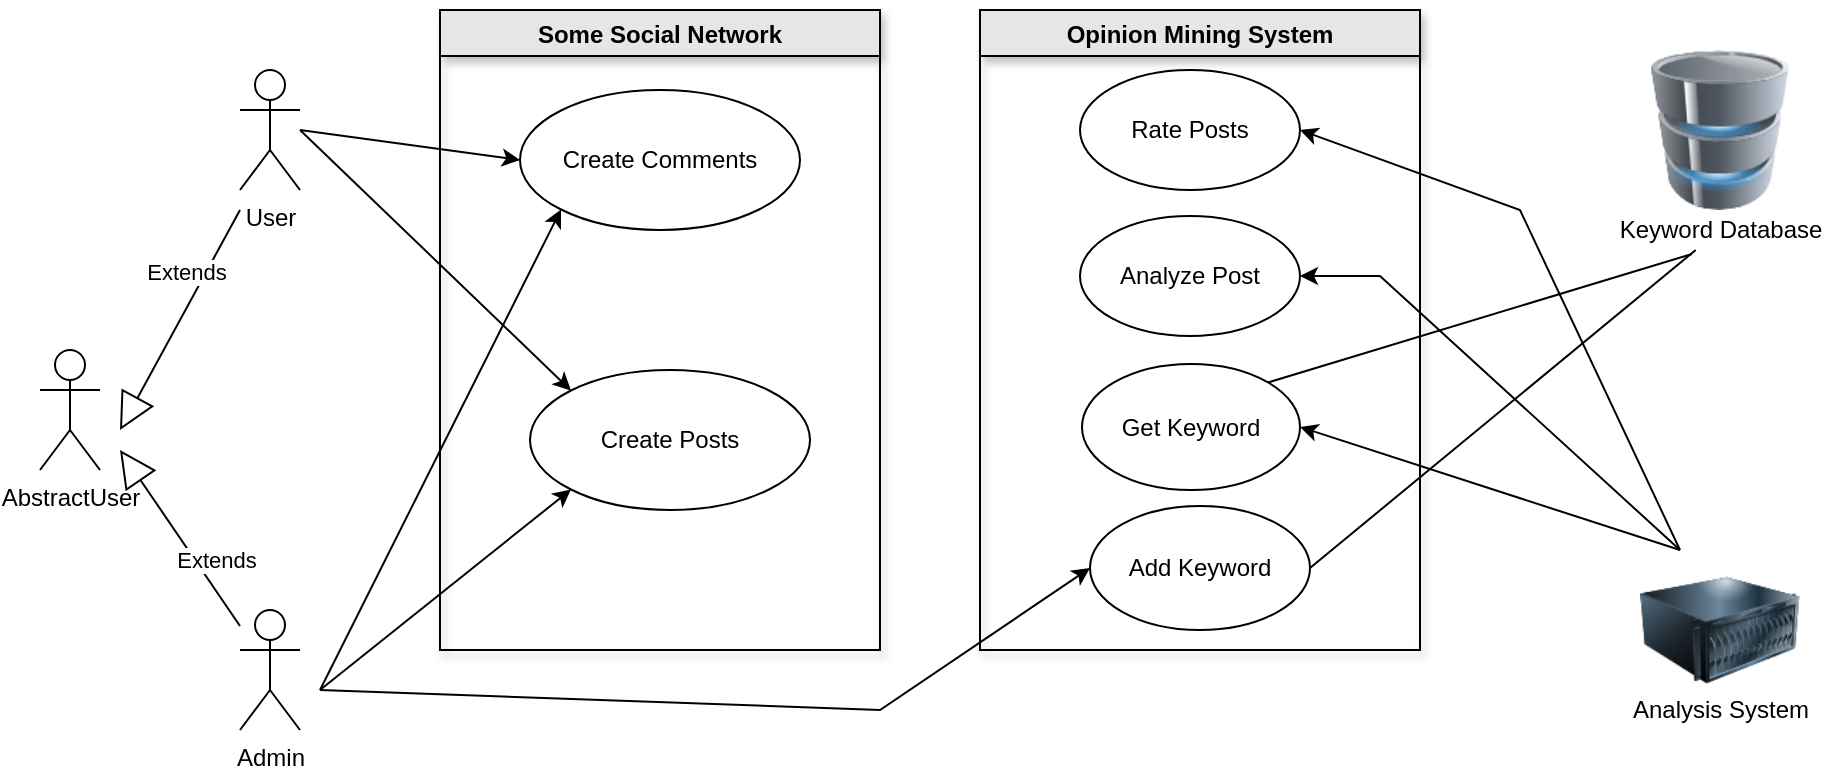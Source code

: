 <mxfile version="15.4.3" type="device"><diagram id="Ck7gXhbes9SMuV-gNXvy" name="Page-1"><mxGraphModel dx="1150" dy="511" grid="1" gridSize="10" guides="1" tooltips="1" connect="1" arrows="1" fold="1" page="1" pageScale="1" pageWidth="850" pageHeight="1100" math="0" shadow="0"><root><mxCell id="0"/><mxCell id="1" parent="0"/><mxCell id="Xl5pFJDbR5ZIWvUPMfdJ-1" value="AbstractUser" style="shape=umlActor;verticalLabelPosition=bottom;verticalAlign=top;html=1;outlineConnect=0;" vertex="1" parent="1"><mxGeometry x="40" y="190" width="30" height="60" as="geometry"/></mxCell><mxCell id="Xl5pFJDbR5ZIWvUPMfdJ-21" style="edgeStyle=none;rounded=0;orthogonalLoop=1;jettySize=auto;html=1;entryX=0;entryY=0;entryDx=0;entryDy=0;" edge="1" parent="1" target="Xl5pFJDbR5ZIWvUPMfdJ-42"><mxGeometry relative="1" as="geometry"><mxPoint x="170" y="80" as="sourcePoint"/><mxPoint x="300" y="175" as="targetPoint"/></mxGeometry></mxCell><mxCell id="Xl5pFJDbR5ZIWvUPMfdJ-31" style="edgeStyle=none;rounded=0;orthogonalLoop=1;jettySize=auto;html=1;entryX=0;entryY=0.5;entryDx=0;entryDy=0;" edge="1" parent="1" target="Xl5pFJDbR5ZIWvUPMfdJ-30"><mxGeometry relative="1" as="geometry"><mxPoint x="180" y="360" as="sourcePoint"/><Array as="points"><mxPoint x="460" y="370"/></Array></mxGeometry></mxCell><mxCell id="Xl5pFJDbR5ZIWvUPMfdJ-2" value="Admin" style="shape=umlActor;verticalLabelPosition=bottom;verticalAlign=top;html=1;outlineConnect=0;" vertex="1" parent="1"><mxGeometry x="140" y="320" width="30" height="60" as="geometry"/></mxCell><mxCell id="Xl5pFJDbR5ZIWvUPMfdJ-17" style="edgeStyle=none;rounded=0;orthogonalLoop=1;jettySize=auto;html=1;entryX=0;entryY=0.5;entryDx=0;entryDy=0;" edge="1" parent="1" target="Xl5pFJDbR5ZIWvUPMfdJ-15"><mxGeometry relative="1" as="geometry"><mxPoint x="170" y="80" as="sourcePoint"/></mxGeometry></mxCell><mxCell id="Xl5pFJDbR5ZIWvUPMfdJ-4" value="User" style="shape=umlActor;verticalLabelPosition=bottom;verticalAlign=top;html=1;outlineConnect=0;" vertex="1" parent="1"><mxGeometry x="140" y="50" width="30" height="60" as="geometry"/></mxCell><mxCell id="Xl5pFJDbR5ZIWvUPMfdJ-26" style="rounded=0;orthogonalLoop=1;jettySize=auto;html=1;entryX=1;entryY=0.5;entryDx=0;entryDy=0;" edge="1" parent="1" target="Xl5pFJDbR5ZIWvUPMfdJ-25"><mxGeometry relative="1" as="geometry"><mxPoint x="860" y="290" as="sourcePoint"/><Array as="points"><mxPoint x="710" y="153"/></Array></mxGeometry></mxCell><mxCell id="Xl5pFJDbR5ZIWvUPMfdJ-35" style="edgeStyle=none;rounded=0;orthogonalLoop=1;jettySize=auto;html=1;exitX=0.25;exitY=0;exitDx=0;exitDy=0;entryX=1;entryY=0.5;entryDx=0;entryDy=0;" edge="1" parent="1" source="Xl5pFJDbR5ZIWvUPMfdJ-10" target="Xl5pFJDbR5ZIWvUPMfdJ-34"><mxGeometry relative="1" as="geometry"><mxPoint x="670" y="130" as="targetPoint"/><Array as="points"><mxPoint x="780" y="120"/></Array></mxGeometry></mxCell><mxCell id="Xl5pFJDbR5ZIWvUPMfdJ-18" value="Extends" style="endArrow=block;endSize=16;endFill=0;html=1;rounded=0;" edge="1" parent="1" source="Xl5pFJDbR5ZIWvUPMfdJ-2"><mxGeometry x="-0.364" y="-9" width="160" relative="1" as="geometry"><mxPoint x="340" y="230" as="sourcePoint"/><mxPoint x="80" y="240" as="targetPoint"/><mxPoint as="offset"/></mxGeometry></mxCell><mxCell id="Xl5pFJDbR5ZIWvUPMfdJ-19" value="Extends" style="endArrow=block;endSize=16;endFill=0;html=1;rounded=0;" edge="1" parent="1"><mxGeometry x="-0.364" y="-9" width="160" relative="1" as="geometry"><mxPoint x="140" y="120" as="sourcePoint"/><mxPoint x="80" y="230" as="targetPoint"/><mxPoint as="offset"/></mxGeometry></mxCell><mxCell id="Xl5pFJDbR5ZIWvUPMfdJ-40" value="" style="group" vertex="1" connectable="0" parent="1"><mxGeometry x="820" y="40" width="120" height="100" as="geometry"/></mxCell><mxCell id="Xl5pFJDbR5ZIWvUPMfdJ-9" value="" style="image;html=1;image=img/lib/clip_art/computers/Database_128x128.png" vertex="1" parent="Xl5pFJDbR5ZIWvUPMfdJ-40"><mxGeometry x="20" width="80" height="80" as="geometry"/></mxCell><mxCell id="Xl5pFJDbR5ZIWvUPMfdJ-23" value="Keyword Database" style="text;html=1;align=center;verticalAlign=middle;resizable=0;points=[];autosize=1;strokeColor=none;fillColor=none;" vertex="1" parent="Xl5pFJDbR5ZIWvUPMfdJ-40"><mxGeometry y="80" width="120" height="20" as="geometry"/></mxCell><mxCell id="Xl5pFJDbR5ZIWvUPMfdJ-39" value="" style="edgeStyle=none;rounded=0;orthogonalLoop=1;jettySize=auto;html=1;" edge="1" parent="Xl5pFJDbR5ZIWvUPMfdJ-40" source="Xl5pFJDbR5ZIWvUPMfdJ-23" target="Xl5pFJDbR5ZIWvUPMfdJ-9"><mxGeometry relative="1" as="geometry"/></mxCell><mxCell id="Xl5pFJDbR5ZIWvUPMfdJ-41" value="Opinion Mining System" style="swimlane;fillColor=#E6E6E6;shadow=1;" vertex="1" parent="1"><mxGeometry x="510" y="20" width="220" height="320" as="geometry"/></mxCell><mxCell id="Xl5pFJDbR5ZIWvUPMfdJ-34" value="Rate Posts" style="ellipse;whiteSpace=wrap;html=1;" vertex="1" parent="Xl5pFJDbR5ZIWvUPMfdJ-41"><mxGeometry x="50" y="30" width="110" height="60" as="geometry"/></mxCell><mxCell id="Xl5pFJDbR5ZIWvUPMfdJ-25" value="Analyze Post" style="ellipse;whiteSpace=wrap;html=1;" vertex="1" parent="Xl5pFJDbR5ZIWvUPMfdJ-41"><mxGeometry x="50" y="103" width="110" height="60" as="geometry"/></mxCell><mxCell id="Xl5pFJDbR5ZIWvUPMfdJ-30" value="&lt;div&gt;Add Keyword&lt;/div&gt;" style="ellipse;whiteSpace=wrap;html=1;" vertex="1" parent="Xl5pFJDbR5ZIWvUPMfdJ-41"><mxGeometry x="55" y="248" width="110" height="62" as="geometry"/></mxCell><mxCell id="Xl5pFJDbR5ZIWvUPMfdJ-51" value="Get Keyword" style="ellipse;whiteSpace=wrap;html=1;fillColor=#FFFFFF;" vertex="1" parent="Xl5pFJDbR5ZIWvUPMfdJ-41"><mxGeometry x="51" y="177" width="109" height="63" as="geometry"/></mxCell><mxCell id="Xl5pFJDbR5ZIWvUPMfdJ-43" value="Some Social Network" style="swimlane;fillColor=#E6E6E6;shadow=1;" vertex="1" parent="1"><mxGeometry x="240" y="20" width="220" height="320" as="geometry"/></mxCell><mxCell id="Xl5pFJDbR5ZIWvUPMfdJ-15" value="Create Comments" style="ellipse;whiteSpace=wrap;html=1;" vertex="1" parent="Xl5pFJDbR5ZIWvUPMfdJ-43"><mxGeometry x="40" y="40" width="140" height="70" as="geometry"/></mxCell><mxCell id="Xl5pFJDbR5ZIWvUPMfdJ-42" value="Create Posts" style="ellipse;whiteSpace=wrap;html=1;" vertex="1" parent="Xl5pFJDbR5ZIWvUPMfdJ-43"><mxGeometry x="45" y="180" width="140" height="70" as="geometry"/></mxCell><mxCell id="Xl5pFJDbR5ZIWvUPMfdJ-45" style="edgeStyle=none;rounded=0;orthogonalLoop=1;jettySize=auto;html=1;entryX=0;entryY=1;entryDx=0;entryDy=0;" edge="1" parent="1" target="Xl5pFJDbR5ZIWvUPMfdJ-15"><mxGeometry relative="1" as="geometry"><mxPoint x="180" y="360" as="sourcePoint"/><mxPoint x="285" y="505" as="targetPoint"/></mxGeometry></mxCell><mxCell id="Xl5pFJDbR5ZIWvUPMfdJ-46" style="edgeStyle=none;rounded=0;orthogonalLoop=1;jettySize=auto;html=1;entryX=0;entryY=1;entryDx=0;entryDy=0;" edge="1" parent="1" target="Xl5pFJDbR5ZIWvUPMfdJ-42"><mxGeometry relative="1" as="geometry"><mxPoint x="180" y="360" as="sourcePoint"/><mxPoint x="280" y="365" as="targetPoint"/></mxGeometry></mxCell><mxCell id="Xl5pFJDbR5ZIWvUPMfdJ-50" value="" style="group" vertex="1" connectable="0" parent="1"><mxGeometry x="830" y="290" width="100" height="90" as="geometry"/></mxCell><mxCell id="Xl5pFJDbR5ZIWvUPMfdJ-10" value="" style="image;html=1;image=img/lib/clip_art/computers/Server_128x128.png" vertex="1" parent="Xl5pFJDbR5ZIWvUPMfdJ-50"><mxGeometry x="10" width="80" height="80" as="geometry"/></mxCell><mxCell id="Xl5pFJDbR5ZIWvUPMfdJ-24" value="Analysis System" style="text;html=1;align=center;verticalAlign=middle;resizable=0;points=[];autosize=1;strokeColor=none;fillColor=none;" vertex="1" parent="Xl5pFJDbR5ZIWvUPMfdJ-50"><mxGeometry y="70" width="100" height="20" as="geometry"/></mxCell><mxCell id="Xl5pFJDbR5ZIWvUPMfdJ-36" style="edgeStyle=none;rounded=0;orthogonalLoop=1;jettySize=auto;html=1;exitX=0.25;exitY=0;exitDx=0;exitDy=0;" edge="1" parent="Xl5pFJDbR5ZIWvUPMfdJ-50" source="Xl5pFJDbR5ZIWvUPMfdJ-10" target="Xl5pFJDbR5ZIWvUPMfdJ-10"><mxGeometry relative="1" as="geometry"/></mxCell><mxCell id="Xl5pFJDbR5ZIWvUPMfdJ-48" value="" style="endArrow=none;html=1;rounded=0;exitX=1;exitY=0.5;exitDx=0;exitDy=0;" edge="1" parent="1" source="Xl5pFJDbR5ZIWvUPMfdJ-30" target="Xl5pFJDbR5ZIWvUPMfdJ-23"><mxGeometry width="50" height="50" relative="1" as="geometry"><mxPoint x="680" y="290" as="sourcePoint"/><mxPoint x="730" y="240" as="targetPoint"/></mxGeometry></mxCell><mxCell id="Xl5pFJDbR5ZIWvUPMfdJ-52" style="edgeStyle=none;rounded=0;orthogonalLoop=1;jettySize=auto;html=1;exitX=0.25;exitY=0;exitDx=0;exitDy=0;entryX=1;entryY=0.5;entryDx=0;entryDy=0;" edge="1" parent="1" source="Xl5pFJDbR5ZIWvUPMfdJ-10" target="Xl5pFJDbR5ZIWvUPMfdJ-51"><mxGeometry relative="1" as="geometry"/></mxCell><mxCell id="Xl5pFJDbR5ZIWvUPMfdJ-53" value="" style="endArrow=none;html=1;rounded=0;entryX=0.383;entryY=1.1;entryDx=0;entryDy=0;entryPerimeter=0;exitX=1;exitY=0;exitDx=0;exitDy=0;" edge="1" parent="1" source="Xl5pFJDbR5ZIWvUPMfdJ-51" target="Xl5pFJDbR5ZIWvUPMfdJ-23"><mxGeometry width="50" height="50" relative="1" as="geometry"><mxPoint x="580" y="240" as="sourcePoint"/><mxPoint x="620" y="200" as="targetPoint"/></mxGeometry></mxCell></root></mxGraphModel></diagram></mxfile>